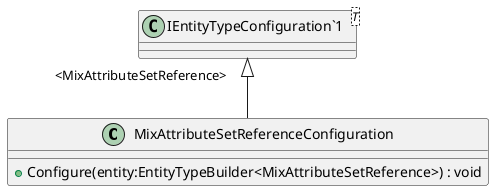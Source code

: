 @startuml
class MixAttributeSetReferenceConfiguration {
    + Configure(entity:EntityTypeBuilder<MixAttributeSetReference>) : void
}
class "IEntityTypeConfiguration`1"<T> {
}
"IEntityTypeConfiguration`1" "<MixAttributeSetReference>" <|-- MixAttributeSetReferenceConfiguration
@enduml
